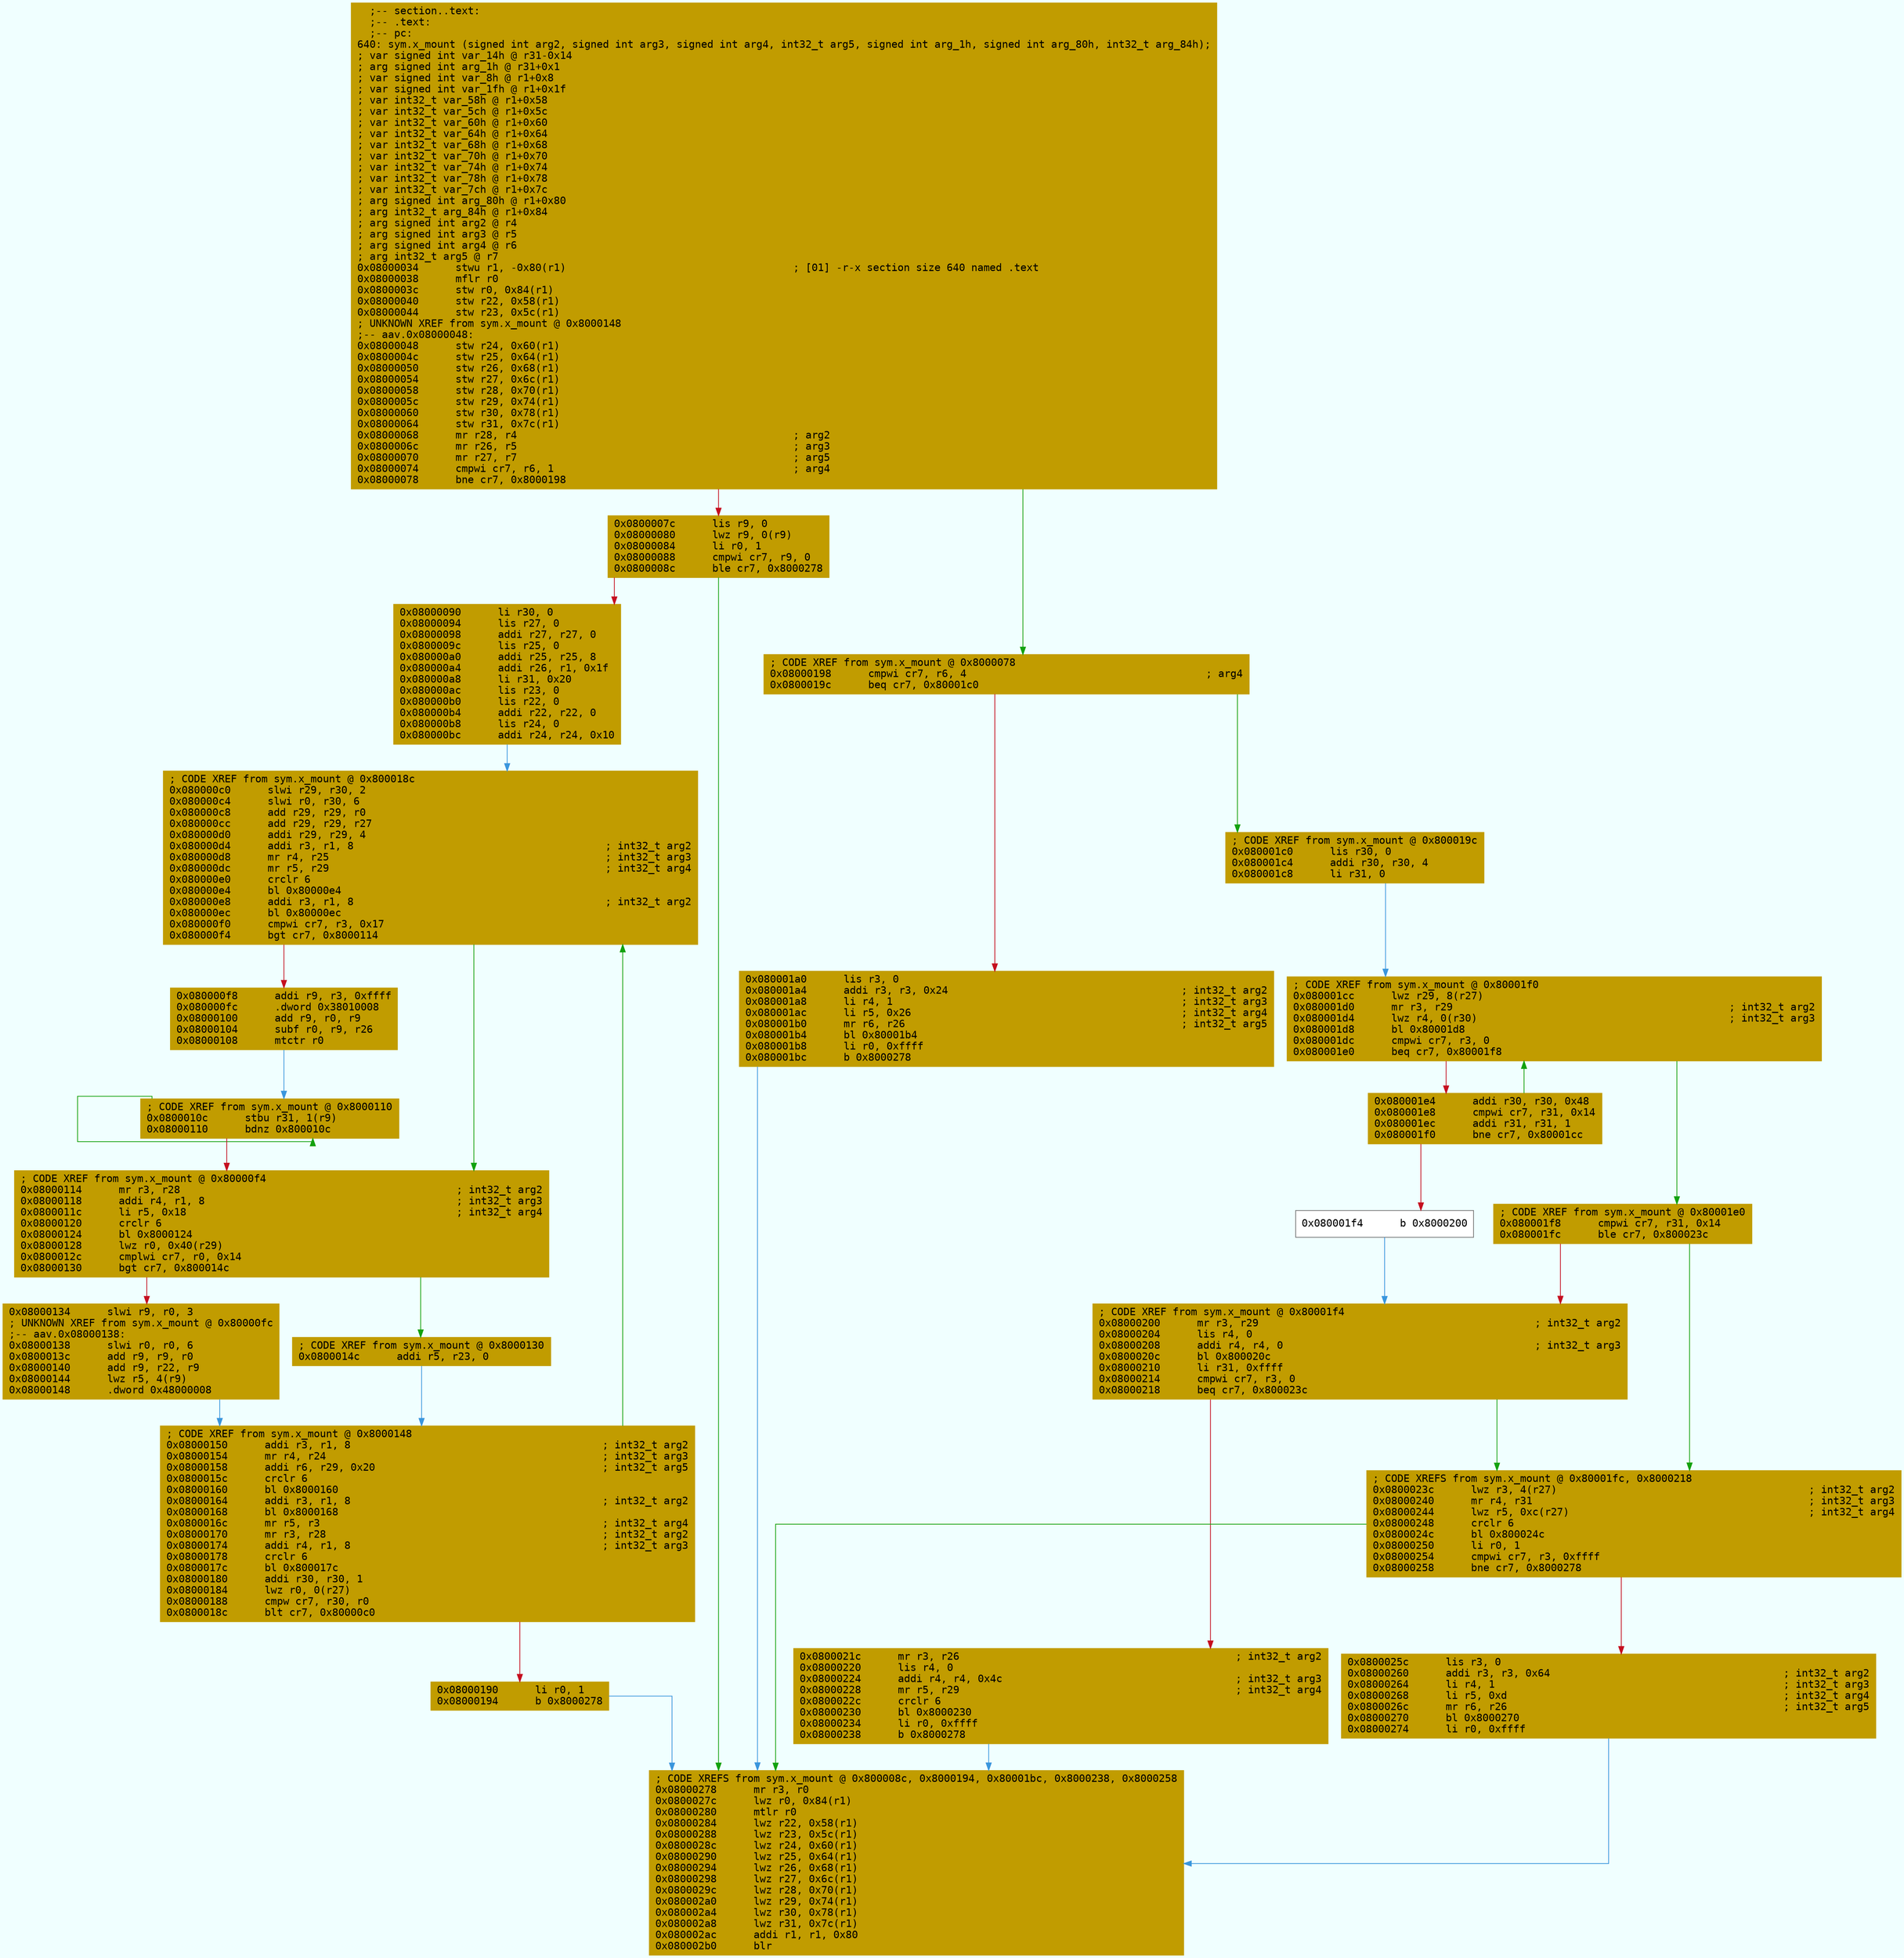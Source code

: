 digraph code {
	graph [bgcolor=azure fontsize=8 fontname="Courier" splines="ortho"];
	node [fillcolor=gray style=filled shape=box];
	edge [arrowhead="normal"];
	"0x08000034" [URL="sym.x_mount/0x08000034", fillcolor="#c19c00",color="#c19c00", fontname="Courier",label="  ;-- section..text:\l  ;-- .text:\l  ;-- pc:\l640: sym.x_mount (signed int arg2, signed int arg3, signed int arg4, int32_t arg5, signed int arg_1h, signed int arg_80h, int32_t arg_84h);\l; var signed int var_14h @ r31-0x14\l; arg signed int arg_1h @ r31+0x1\l; var signed int var_8h @ r1+0x8\l; var signed int var_1fh @ r1+0x1f\l; var int32_t var_58h @ r1+0x58\l; var int32_t var_5ch @ r1+0x5c\l; var int32_t var_60h @ r1+0x60\l; var int32_t var_64h @ r1+0x64\l; var int32_t var_68h @ r1+0x68\l; var int32_t var_70h @ r1+0x70\l; var int32_t var_74h @ r1+0x74\l; var int32_t var_78h @ r1+0x78\l; var int32_t var_7ch @ r1+0x7c\l; arg signed int arg_80h @ r1+0x80\l; arg int32_t arg_84h @ r1+0x84\l; arg signed int arg2 @ r4\l; arg signed int arg3 @ r5\l; arg signed int arg4 @ r6\l; arg int32_t arg5 @ r7\l0x08000034      stwu r1, -0x80(r1)                                     ; [01] -r-x section size 640 named .text\l0x08000038      mflr r0\l0x0800003c      stw r0, 0x84(r1)\l0x08000040      stw r22, 0x58(r1)\l0x08000044      stw r23, 0x5c(r1)\l; UNKNOWN XREF from sym.x_mount @ 0x8000148\l;-- aav.0x08000048:\l0x08000048      stw r24, 0x60(r1)\l0x0800004c      stw r25, 0x64(r1)\l0x08000050      stw r26, 0x68(r1)\l0x08000054      stw r27, 0x6c(r1)\l0x08000058      stw r28, 0x70(r1)\l0x0800005c      stw r29, 0x74(r1)\l0x08000060      stw r30, 0x78(r1)\l0x08000064      stw r31, 0x7c(r1)\l0x08000068      mr r28, r4                                             ; arg2\l0x0800006c      mr r26, r5                                             ; arg3\l0x08000070      mr r27, r7                                             ; arg5\l0x08000074      cmpwi cr7, r6, 1                                       ; arg4\l0x08000078      bne cr7, 0x8000198\l"]
	"0x0800007c" [URL="sym.x_mount/0x0800007c", fillcolor="#c19c00",color="#c19c00", fontname="Courier",label="0x0800007c      lis r9, 0\l0x08000080      lwz r9, 0(r9)\l0x08000084      li r0, 1\l0x08000088      cmpwi cr7, r9, 0\l0x0800008c      ble cr7, 0x8000278\l"]
	"0x08000090" [URL="sym.x_mount/0x08000090", fillcolor="#c19c00",color="#c19c00", fontname="Courier",label="0x08000090      li r30, 0\l0x08000094      lis r27, 0\l0x08000098      addi r27, r27, 0\l0x0800009c      lis r25, 0\l0x080000a0      addi r25, r25, 8\l0x080000a4      addi r26, r1, 0x1f\l0x080000a8      li r31, 0x20\l0x080000ac      lis r23, 0\l0x080000b0      lis r22, 0\l0x080000b4      addi r22, r22, 0\l0x080000b8      lis r24, 0\l0x080000bc      addi r24, r24, 0x10\l"]
	"0x080000c0" [URL="sym.x_mount/0x080000c0", fillcolor="#c19c00",color="#c19c00", fontname="Courier",label="; CODE XREF from sym.x_mount @ 0x800018c\l0x080000c0      slwi r29, r30, 2\l0x080000c4      slwi r0, r30, 6\l0x080000c8      add r29, r29, r0\l0x080000cc      add r29, r29, r27\l0x080000d0      addi r29, r29, 4\l0x080000d4      addi r3, r1, 8                                         ; int32_t arg2\l0x080000d8      mr r4, r25                                             ; int32_t arg3\l0x080000dc      mr r5, r29                                             ; int32_t arg4\l0x080000e0      crclr 6\l0x080000e4      bl 0x80000e4\l0x080000e8      addi r3, r1, 8                                         ; int32_t arg2\l0x080000ec      bl 0x80000ec\l0x080000f0      cmpwi cr7, r3, 0x17\l0x080000f4      bgt cr7, 0x8000114\l"]
	"0x080000f8" [URL="sym.x_mount/0x080000f8", fillcolor="#c19c00",color="#c19c00", fontname="Courier",label="0x080000f8      addi r9, r3, 0xffff\l0x080000fc      .dword 0x38010008\l0x08000100      add r9, r0, r9\l0x08000104      subf r0, r9, r26\l0x08000108      mtctr r0\l"]
	"0x0800010c" [URL="sym.x_mount/0x0800010c", fillcolor="#c19c00",color="#c19c00", fontname="Courier",label="; CODE XREF from sym.x_mount @ 0x8000110\l0x0800010c      stbu r31, 1(r9)\l0x08000110      bdnz 0x800010c\l"]
	"0x08000114" [URL="sym.x_mount/0x08000114", fillcolor="#c19c00",color="#c19c00", fontname="Courier",label="; CODE XREF from sym.x_mount @ 0x80000f4\l0x08000114      mr r3, r28                                             ; int32_t arg2\l0x08000118      addi r4, r1, 8                                         ; int32_t arg3\l0x0800011c      li r5, 0x18                                            ; int32_t arg4\l0x08000120      crclr 6\l0x08000124      bl 0x8000124\l0x08000128      lwz r0, 0x40(r29)\l0x0800012c      cmplwi cr7, r0, 0x14\l0x08000130      bgt cr7, 0x800014c\l"]
	"0x08000134" [URL="sym.x_mount/0x08000134", fillcolor="#c19c00",color="#c19c00", fontname="Courier",label="0x08000134      slwi r9, r0, 3\l; UNKNOWN XREF from sym.x_mount @ 0x80000fc\l;-- aav.0x08000138:\l0x08000138      slwi r0, r0, 6\l0x0800013c      add r9, r9, r0\l0x08000140      add r9, r22, r9\l0x08000144      lwz r5, 4(r9)\l0x08000148      .dword 0x48000008\l"]
	"0x0800014c" [URL="sym.x_mount/0x0800014c", fillcolor="#c19c00",color="#c19c00", fontname="Courier",label="; CODE XREF from sym.x_mount @ 0x8000130\l0x0800014c      addi r5, r23, 0\l"]
	"0x08000150" [URL="sym.x_mount/0x08000150", fillcolor="#c19c00",color="#c19c00", fontname="Courier",label="; CODE XREF from sym.x_mount @ 0x8000148\l0x08000150      addi r3, r1, 8                                         ; int32_t arg2\l0x08000154      mr r4, r24                                             ; int32_t arg3\l0x08000158      addi r6, r29, 0x20                                     ; int32_t arg5\l0x0800015c      crclr 6\l0x08000160      bl 0x8000160\l0x08000164      addi r3, r1, 8                                         ; int32_t arg2\l0x08000168      bl 0x8000168\l0x0800016c      mr r5, r3                                              ; int32_t arg4\l0x08000170      mr r3, r28                                             ; int32_t arg2\l0x08000174      addi r4, r1, 8                                         ; int32_t arg3\l0x08000178      crclr 6\l0x0800017c      bl 0x800017c\l0x08000180      addi r30, r30, 1\l0x08000184      lwz r0, 0(r27)\l0x08000188      cmpw cr7, r30, r0\l0x0800018c      blt cr7, 0x80000c0\l"]
	"0x08000190" [URL="sym.x_mount/0x08000190", fillcolor="#c19c00",color="#c19c00", fontname="Courier",label="0x08000190      li r0, 1\l0x08000194      b 0x8000278\l"]
	"0x08000198" [URL="sym.x_mount/0x08000198", fillcolor="#c19c00",color="#c19c00", fontname="Courier",label="; CODE XREF from sym.x_mount @ 0x8000078\l0x08000198      cmpwi cr7, r6, 4                                       ; arg4\l0x0800019c      beq cr7, 0x80001c0\l"]
	"0x080001a0" [URL="sym.x_mount/0x080001a0", fillcolor="#c19c00",color="#c19c00", fontname="Courier",label="0x080001a0      lis r3, 0\l0x080001a4      addi r3, r3, 0x24                                      ; int32_t arg2\l0x080001a8      li r4, 1                                               ; int32_t arg3\l0x080001ac      li r5, 0x26                                            ; int32_t arg4\l0x080001b0      mr r6, r26                                             ; int32_t arg5\l0x080001b4      bl 0x80001b4\l0x080001b8      li r0, 0xffff\l0x080001bc      b 0x8000278\l"]
	"0x080001c0" [URL="sym.x_mount/0x080001c0", fillcolor="#c19c00",color="#c19c00", fontname="Courier",label="; CODE XREF from sym.x_mount @ 0x800019c\l0x080001c0      lis r30, 0\l0x080001c4      addi r30, r30, 4\l0x080001c8      li r31, 0\l"]
	"0x080001cc" [URL="sym.x_mount/0x080001cc", fillcolor="#c19c00",color="#c19c00", fontname="Courier",label="; CODE XREF from sym.x_mount @ 0x80001f0\l0x080001cc      lwz r29, 8(r27)\l0x080001d0      mr r3, r29                                             ; int32_t arg2\l0x080001d4      lwz r4, 0(r30)                                         ; int32_t arg3\l0x080001d8      bl 0x80001d8\l0x080001dc      cmpwi cr7, r3, 0\l0x080001e0      beq cr7, 0x80001f8\l"]
	"0x080001e4" [URL="sym.x_mount/0x080001e4", fillcolor="#c19c00",color="#c19c00", fontname="Courier",label="0x080001e4      addi r30, r30, 0x48\l0x080001e8      cmpwi cr7, r31, 0x14\l0x080001ec      addi r31, r31, 1\l0x080001f0      bne cr7, 0x80001cc\l"]
	"0x080001f4" [URL="sym.x_mount/0x080001f4", fillcolor="white",color="#767676", fontname="Courier",label="0x080001f4      b 0x8000200\l"]
	"0x080001f8" [URL="sym.x_mount/0x080001f8", fillcolor="#c19c00",color="#c19c00", fontname="Courier",label="; CODE XREF from sym.x_mount @ 0x80001e0\l0x080001f8      cmpwi cr7, r31, 0x14\l0x080001fc      ble cr7, 0x800023c\l"]
	"0x08000200" [URL="sym.x_mount/0x08000200", fillcolor="#c19c00",color="#c19c00", fontname="Courier",label="; CODE XREF from sym.x_mount @ 0x80001f4\l0x08000200      mr r3, r29                                             ; int32_t arg2\l0x08000204      lis r4, 0\l0x08000208      addi r4, r4, 0                                         ; int32_t arg3\l0x0800020c      bl 0x800020c\l0x08000210      li r31, 0xffff\l0x08000214      cmpwi cr7, r3, 0\l0x08000218      beq cr7, 0x800023c\l"]
	"0x0800021c" [URL="sym.x_mount/0x0800021c", fillcolor="#c19c00",color="#c19c00", fontname="Courier",label="0x0800021c      mr r3, r26                                             ; int32_t arg2\l0x08000220      lis r4, 0\l0x08000224      addi r4, r4, 0x4c                                      ; int32_t arg3\l0x08000228      mr r5, r29                                             ; int32_t arg4\l0x0800022c      crclr 6\l0x08000230      bl 0x8000230\l0x08000234      li r0, 0xffff\l0x08000238      b 0x8000278\l"]
	"0x0800023c" [URL="sym.x_mount/0x0800023c", fillcolor="#c19c00",color="#c19c00", fontname="Courier",label="; CODE XREFS from sym.x_mount @ 0x80001fc, 0x8000218\l0x0800023c      lwz r3, 4(r27)                                         ; int32_t arg2\l0x08000240      mr r4, r31                                             ; int32_t arg3\l0x08000244      lwz r5, 0xc(r27)                                       ; int32_t arg4\l0x08000248      crclr 6\l0x0800024c      bl 0x800024c\l0x08000250      li r0, 1\l0x08000254      cmpwi cr7, r3, 0xffff\l0x08000258      bne cr7, 0x8000278\l"]
	"0x0800025c" [URL="sym.x_mount/0x0800025c", fillcolor="#c19c00",color="#c19c00", fontname="Courier",label="0x0800025c      lis r3, 0\l0x08000260      addi r3, r3, 0x64                                      ; int32_t arg2\l0x08000264      li r4, 1                                               ; int32_t arg3\l0x08000268      li r5, 0xd                                             ; int32_t arg4\l0x0800026c      mr r6, r26                                             ; int32_t arg5\l0x08000270      bl 0x8000270\l0x08000274      li r0, 0xffff\l"]
	"0x08000278" [URL="sym.x_mount/0x08000278", fillcolor="#c19c00",color="#c19c00", fontname="Courier",label="; CODE XREFS from sym.x_mount @ 0x800008c, 0x8000194, 0x80001bc, 0x8000238, 0x8000258\l0x08000278      mr r3, r0\l0x0800027c      lwz r0, 0x84(r1)\l0x08000280      mtlr r0\l0x08000284      lwz r22, 0x58(r1)\l0x08000288      lwz r23, 0x5c(r1)\l0x0800028c      lwz r24, 0x60(r1)\l0x08000290      lwz r25, 0x64(r1)\l0x08000294      lwz r26, 0x68(r1)\l0x08000298      lwz r27, 0x6c(r1)\l0x0800029c      lwz r28, 0x70(r1)\l0x080002a0      lwz r29, 0x74(r1)\l0x080002a4      lwz r30, 0x78(r1)\l0x080002a8      lwz r31, 0x7c(r1)\l0x080002ac      addi r1, r1, 0x80\l0x080002b0      blr\l"]
        "0x08000034" -> "0x08000198" [color="#13a10e"];
        "0x08000034" -> "0x0800007c" [color="#c50f1f"];
        "0x0800007c" -> "0x08000278" [color="#13a10e"];
        "0x0800007c" -> "0x08000090" [color="#c50f1f"];
        "0x08000090" -> "0x080000c0" [color="#3a96dd"];
        "0x080000c0" -> "0x08000114" [color="#13a10e"];
        "0x080000c0" -> "0x080000f8" [color="#c50f1f"];
        "0x080000f8" -> "0x0800010c" [color="#3a96dd"];
        "0x0800010c" -> "0x0800010c" [color="#13a10e"];
        "0x0800010c" -> "0x08000114" [color="#c50f1f"];
        "0x08000114" -> "0x0800014c" [color="#13a10e"];
        "0x08000114" -> "0x08000134" [color="#c50f1f"];
        "0x08000134" -> "0x08000150" [color="#3a96dd"];
        "0x0800014c" -> "0x08000150" [color="#3a96dd"];
        "0x08000150" -> "0x080000c0" [color="#13a10e"];
        "0x08000150" -> "0x08000190" [color="#c50f1f"];
        "0x08000190" -> "0x08000278" [color="#3a96dd"];
        "0x08000198" -> "0x080001c0" [color="#13a10e"];
        "0x08000198" -> "0x080001a0" [color="#c50f1f"];
        "0x080001a0" -> "0x08000278" [color="#3a96dd"];
        "0x080001c0" -> "0x080001cc" [color="#3a96dd"];
        "0x080001cc" -> "0x080001f8" [color="#13a10e"];
        "0x080001cc" -> "0x080001e4" [color="#c50f1f"];
        "0x080001e4" -> "0x080001cc" [color="#13a10e"];
        "0x080001e4" -> "0x080001f4" [color="#c50f1f"];
        "0x080001f4" -> "0x08000200" [color="#3a96dd"];
        "0x080001f8" -> "0x0800023c" [color="#13a10e"];
        "0x080001f8" -> "0x08000200" [color="#c50f1f"];
        "0x08000200" -> "0x0800023c" [color="#13a10e"];
        "0x08000200" -> "0x0800021c" [color="#c50f1f"];
        "0x0800021c" -> "0x08000278" [color="#3a96dd"];
        "0x0800023c" -> "0x08000278" [color="#13a10e"];
        "0x0800023c" -> "0x0800025c" [color="#c50f1f"];
        "0x0800025c" -> "0x08000278" [color="#3a96dd"];
}
